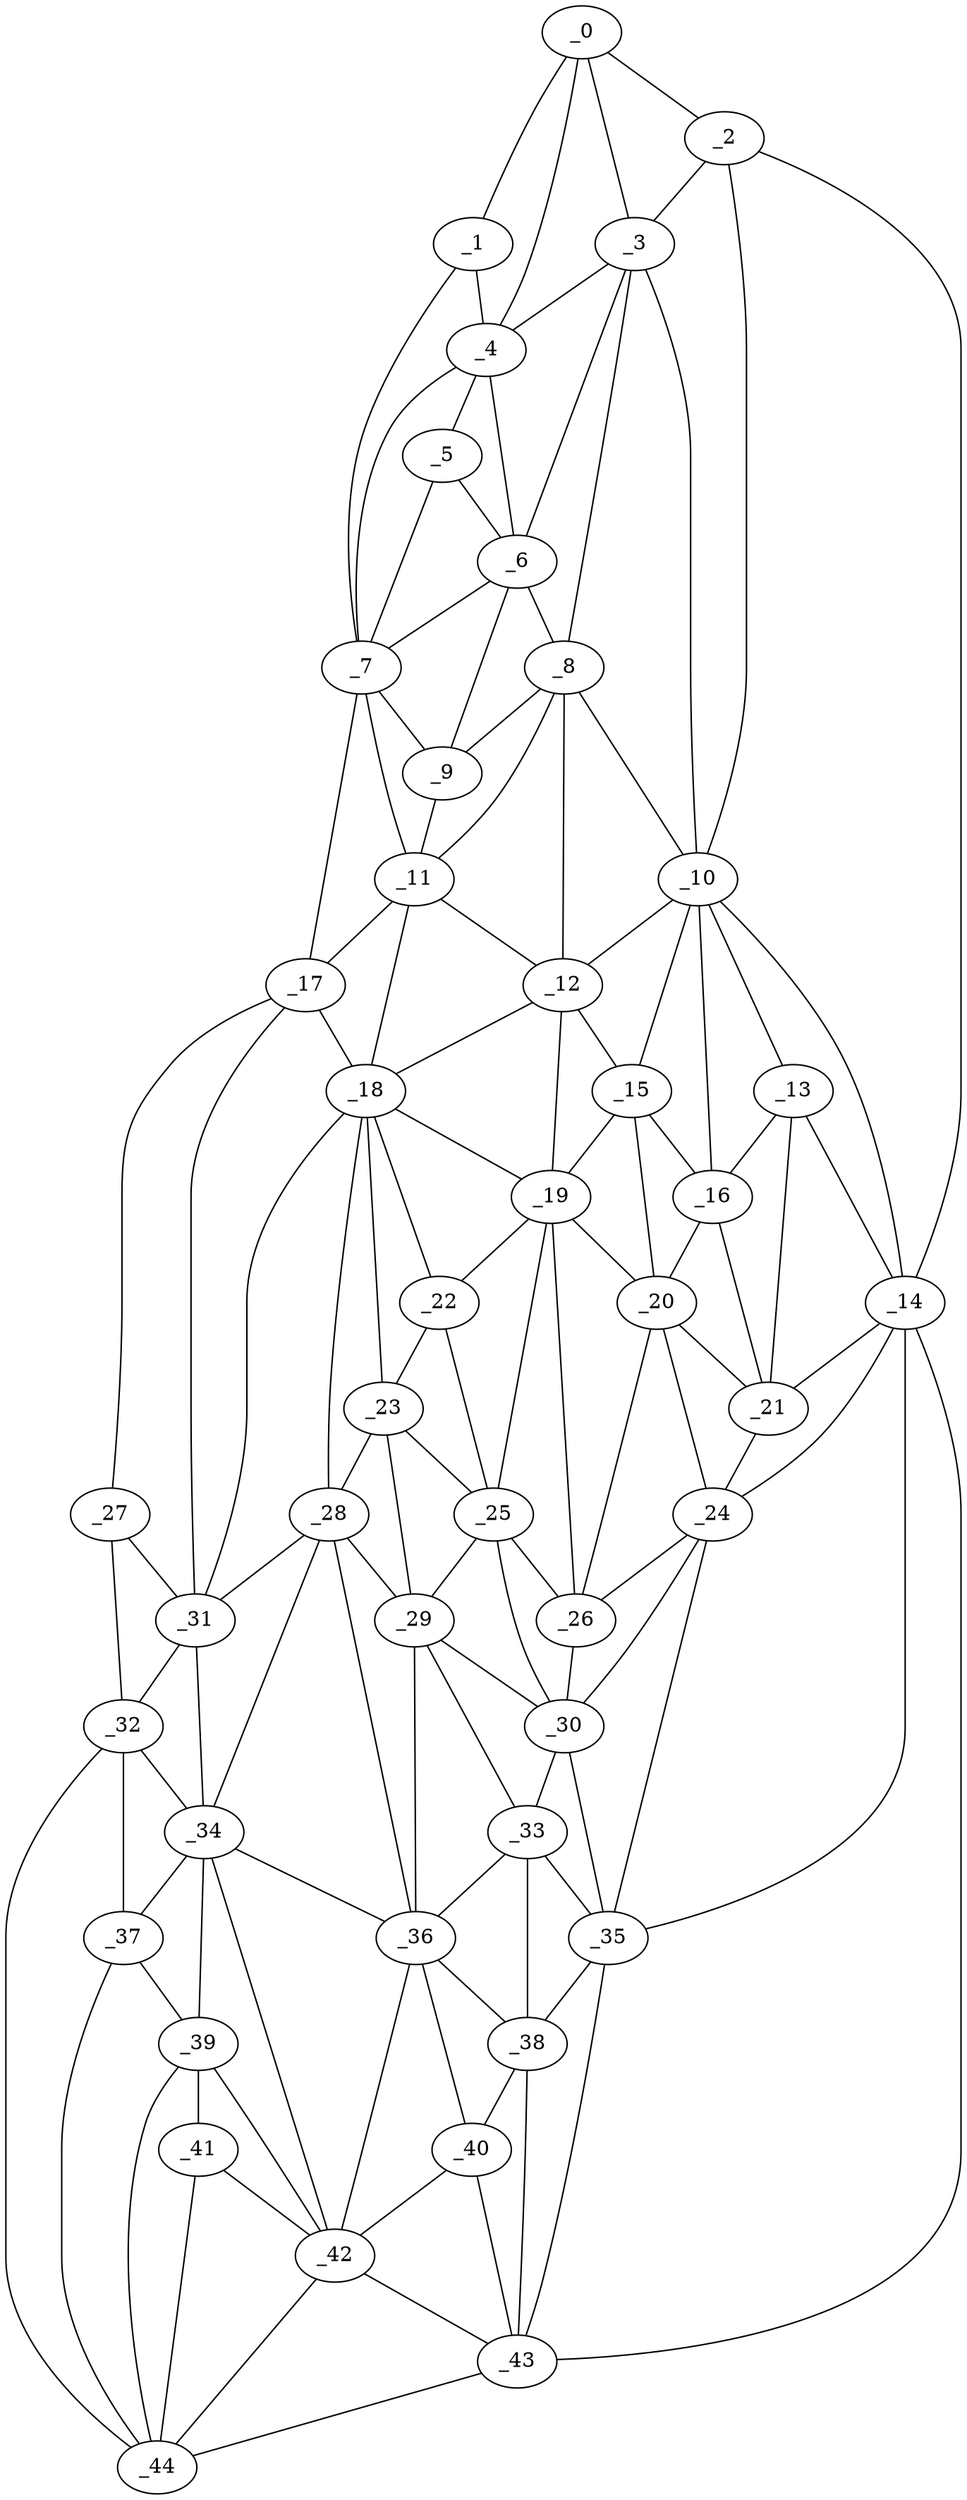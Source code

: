 graph "obj87__300.gxl" {
	_0	 [x=4,
		y=44];
	_1	 [x=5,
		y=39];
	_0 -- _1	 [valence=1];
	_2	 [x=6,
		y=52];
	_0 -- _2	 [valence=1];
	_3	 [x=18,
		y=52];
	_0 -- _3	 [valence=1];
	_4	 [x=22,
		y=40];
	_0 -- _4	 [valence=2];
	_1 -- _4	 [valence=1];
	_7	 [x=34,
		y=33];
	_1 -- _7	 [valence=1];
	_2 -- _3	 [valence=2];
	_10	 [x=49,
		y=69];
	_2 -- _10	 [valence=1];
	_14	 [x=61,
		y=103];
	_2 -- _14	 [valence=1];
	_3 -- _4	 [valence=1];
	_6	 [x=31,
		y=50];
	_3 -- _6	 [valence=2];
	_8	 [x=41,
		y=58];
	_3 -- _8	 [valence=2];
	_3 -- _10	 [valence=2];
	_5	 [x=28,
		y=40];
	_4 -- _5	 [valence=2];
	_4 -- _6	 [valence=2];
	_4 -- _7	 [valence=2];
	_5 -- _6	 [valence=1];
	_5 -- _7	 [valence=2];
	_6 -- _7	 [valence=2];
	_6 -- _8	 [valence=1];
	_9	 [x=43,
		y=33];
	_6 -- _9	 [valence=2];
	_7 -- _9	 [valence=2];
	_11	 [x=52,
		y=32];
	_7 -- _11	 [valence=2];
	_17	 [x=69,
		y=30];
	_7 -- _17	 [valence=1];
	_8 -- _9	 [valence=2];
	_8 -- _10	 [valence=1];
	_8 -- _11	 [valence=2];
	_12	 [x=57,
		y=60];
	_8 -- _12	 [valence=2];
	_9 -- _11	 [valence=2];
	_10 -- _12	 [valence=2];
	_13	 [x=61,
		y=98];
	_10 -- _13	 [valence=2];
	_10 -- _14	 [valence=2];
	_15	 [x=68,
		y=81];
	_10 -- _15	 [valence=2];
	_16	 [x=68,
		y=86];
	_10 -- _16	 [valence=2];
	_11 -- _12	 [valence=2];
	_11 -- _17	 [valence=2];
	_18	 [x=69,
		y=58];
	_11 -- _18	 [valence=2];
	_12 -- _15	 [valence=1];
	_12 -- _18	 [valence=1];
	_19	 [x=73,
		y=78];
	_12 -- _19	 [valence=2];
	_13 -- _14	 [valence=2];
	_13 -- _16	 [valence=2];
	_21	 [x=75,
		y=94];
	_13 -- _21	 [valence=2];
	_14 -- _21	 [valence=2];
	_24	 [x=84,
		y=93];
	_14 -- _24	 [valence=2];
	_35	 [x=102,
		y=89];
	_14 -- _35	 [valence=2];
	_43	 [x=123,
		y=87];
	_14 -- _43	 [valence=1];
	_15 -- _16	 [valence=1];
	_15 -- _19	 [valence=1];
	_20	 [x=74,
		y=88];
	_15 -- _20	 [valence=2];
	_16 -- _20	 [valence=2];
	_16 -- _21	 [valence=2];
	_17 -- _18	 [valence=2];
	_27	 [x=86,
		y=30];
	_17 -- _27	 [valence=1];
	_31	 [x=91,
		y=44];
	_17 -- _31	 [valence=2];
	_18 -- _19	 [valence=2];
	_22	 [x=77,
		y=73];
	_18 -- _22	 [valence=2];
	_23	 [x=82,
		y=72];
	_18 -- _23	 [valence=2];
	_28	 [x=87,
		y=59];
	_18 -- _28	 [valence=1];
	_18 -- _31	 [valence=2];
	_19 -- _20	 [valence=2];
	_19 -- _22	 [valence=2];
	_25	 [x=85,
		y=77];
	_19 -- _25	 [valence=2];
	_26	 [x=85,
		y=87];
	_19 -- _26	 [valence=2];
	_20 -- _21	 [valence=1];
	_20 -- _24	 [valence=1];
	_20 -- _26	 [valence=2];
	_21 -- _24	 [valence=2];
	_22 -- _23	 [valence=1];
	_22 -- _25	 [valence=1];
	_23 -- _25	 [valence=2];
	_23 -- _28	 [valence=1];
	_29	 [x=90,
		y=79];
	_23 -- _29	 [valence=1];
	_24 -- _26	 [valence=2];
	_30	 [x=90,
		y=84];
	_24 -- _30	 [valence=1];
	_24 -- _35	 [valence=2];
	_25 -- _26	 [valence=2];
	_25 -- _29	 [valence=2];
	_25 -- _30	 [valence=1];
	_26 -- _30	 [valence=1];
	_27 -- _31	 [valence=2];
	_32	 [x=97,
		y=33];
	_27 -- _32	 [valence=1];
	_28 -- _29	 [valence=2];
	_28 -- _31	 [valence=2];
	_34	 [x=102,
		y=49];
	_28 -- _34	 [valence=1];
	_36	 [x=108,
		y=77];
	_28 -- _36	 [valence=1];
	_29 -- _30	 [valence=2];
	_33	 [x=101,
		y=82];
	_29 -- _33	 [valence=1];
	_29 -- _36	 [valence=2];
	_30 -- _33	 [valence=1];
	_30 -- _35	 [valence=2];
	_31 -- _32	 [valence=2];
	_31 -- _34	 [valence=2];
	_32 -- _34	 [valence=1];
	_37	 [x=111,
		y=38];
	_32 -- _37	 [valence=2];
	_44	 [x=125,
		y=41];
	_32 -- _44	 [valence=1];
	_33 -- _35	 [valence=2];
	_33 -- _36	 [valence=2];
	_38	 [x=112,
		y=81];
	_33 -- _38	 [valence=1];
	_34 -- _36	 [valence=2];
	_34 -- _37	 [valence=1];
	_39	 [x=115,
		y=50];
	_34 -- _39	 [valence=2];
	_42	 [x=122,
		y=62];
	_34 -- _42	 [valence=2];
	_35 -- _38	 [valence=2];
	_35 -- _43	 [valence=2];
	_36 -- _38	 [valence=2];
	_40	 [x=119,
		y=74];
	_36 -- _40	 [valence=1];
	_36 -- _42	 [valence=1];
	_37 -- _39	 [valence=2];
	_37 -- _44	 [valence=1];
	_38 -- _40	 [valence=2];
	_38 -- _43	 [valence=2];
	_41	 [x=121,
		y=52];
	_39 -- _41	 [valence=2];
	_39 -- _42	 [valence=1];
	_39 -- _44	 [valence=2];
	_40 -- _42	 [valence=2];
	_40 -- _43	 [valence=1];
	_41 -- _42	 [valence=2];
	_41 -- _44	 [valence=1];
	_42 -- _43	 [valence=2];
	_42 -- _44	 [valence=1];
	_43 -- _44	 [valence=1];
}
